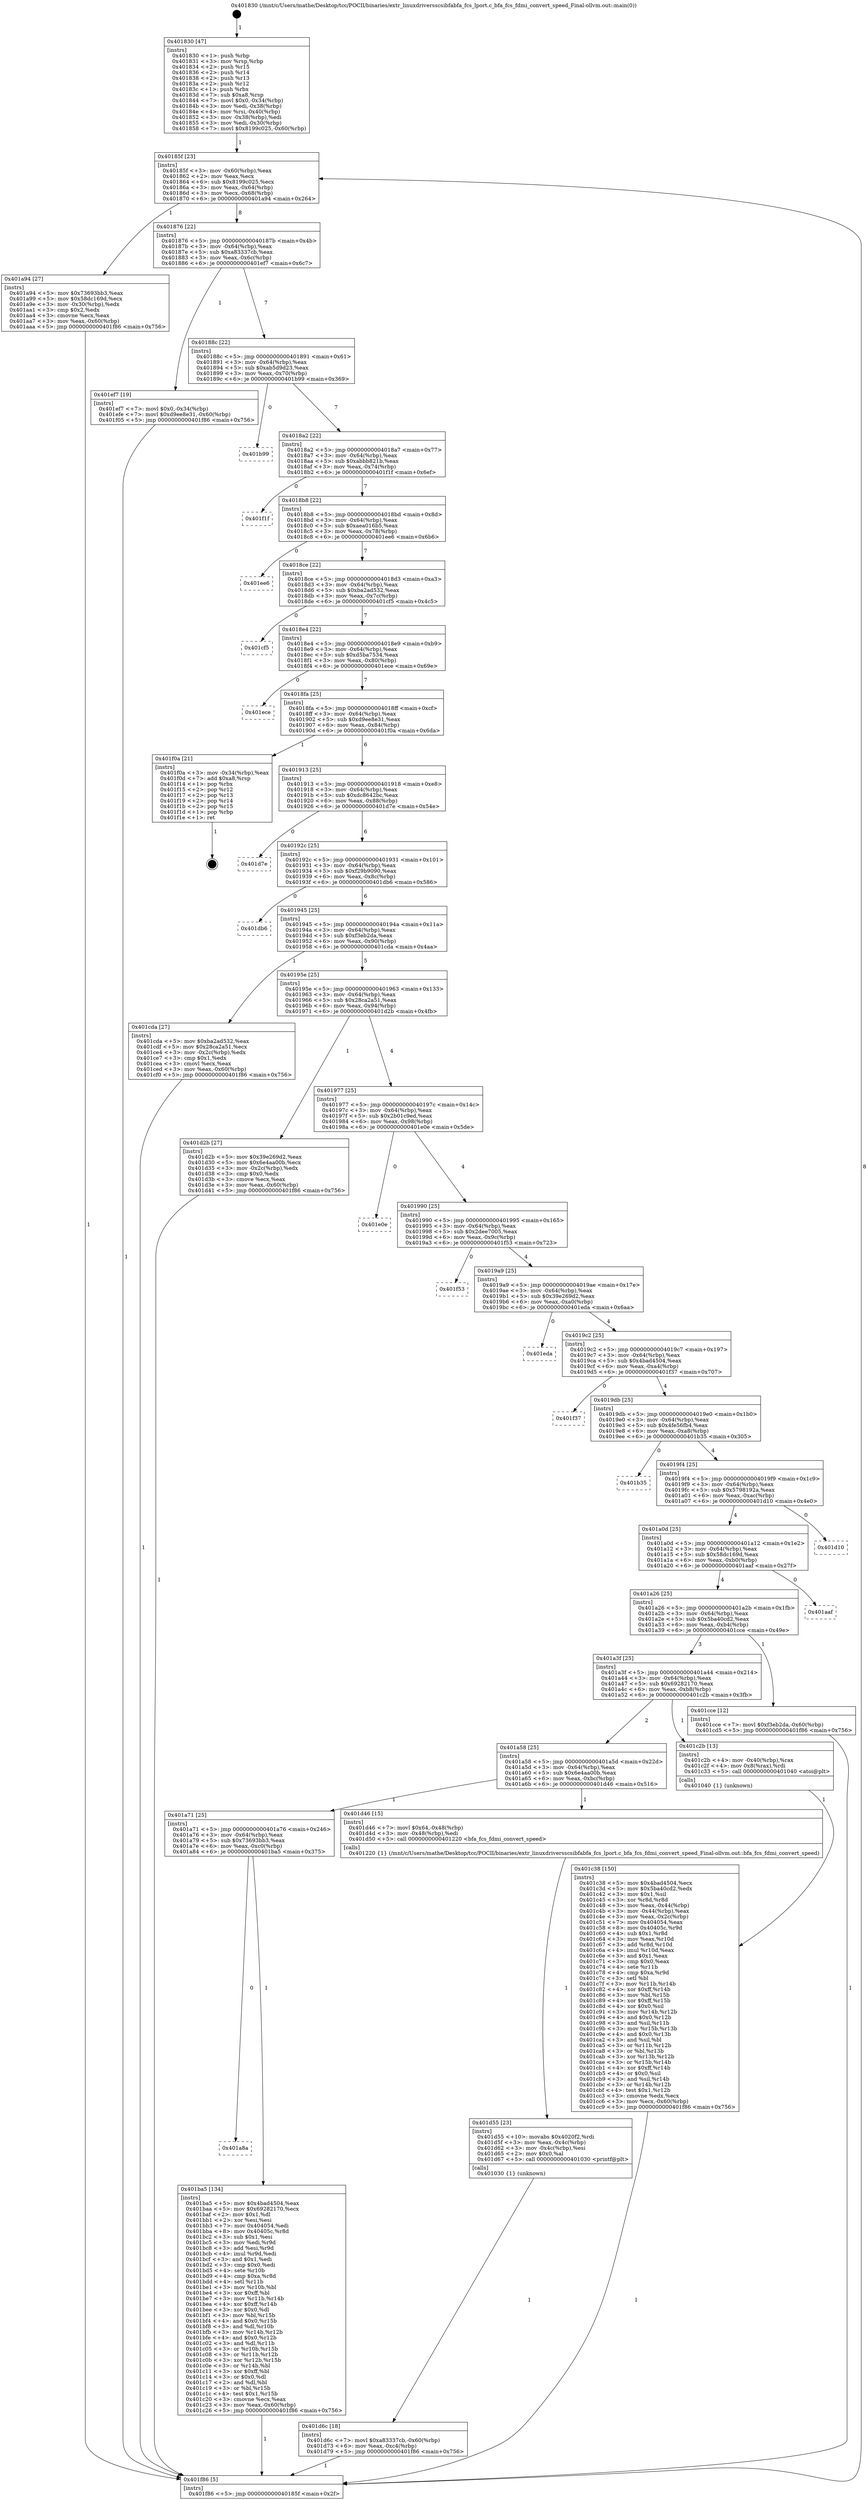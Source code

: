 digraph "0x401830" {
  label = "0x401830 (/mnt/c/Users/mathe/Desktop/tcc/POCII/binaries/extr_linuxdriversscsibfabfa_fcs_lport.c_bfa_fcs_fdmi_convert_speed_Final-ollvm.out::main(0))"
  labelloc = "t"
  node[shape=record]

  Entry [label="",width=0.3,height=0.3,shape=circle,fillcolor=black,style=filled]
  "0x40185f" [label="{
     0x40185f [23]\l
     | [instrs]\l
     &nbsp;&nbsp;0x40185f \<+3\>: mov -0x60(%rbp),%eax\l
     &nbsp;&nbsp;0x401862 \<+2\>: mov %eax,%ecx\l
     &nbsp;&nbsp;0x401864 \<+6\>: sub $0x8199c025,%ecx\l
     &nbsp;&nbsp;0x40186a \<+3\>: mov %eax,-0x64(%rbp)\l
     &nbsp;&nbsp;0x40186d \<+3\>: mov %ecx,-0x68(%rbp)\l
     &nbsp;&nbsp;0x401870 \<+6\>: je 0000000000401a94 \<main+0x264\>\l
  }"]
  "0x401a94" [label="{
     0x401a94 [27]\l
     | [instrs]\l
     &nbsp;&nbsp;0x401a94 \<+5\>: mov $0x73693bb3,%eax\l
     &nbsp;&nbsp;0x401a99 \<+5\>: mov $0x58dc169d,%ecx\l
     &nbsp;&nbsp;0x401a9e \<+3\>: mov -0x30(%rbp),%edx\l
     &nbsp;&nbsp;0x401aa1 \<+3\>: cmp $0x2,%edx\l
     &nbsp;&nbsp;0x401aa4 \<+3\>: cmovne %ecx,%eax\l
     &nbsp;&nbsp;0x401aa7 \<+3\>: mov %eax,-0x60(%rbp)\l
     &nbsp;&nbsp;0x401aaa \<+5\>: jmp 0000000000401f86 \<main+0x756\>\l
  }"]
  "0x401876" [label="{
     0x401876 [22]\l
     | [instrs]\l
     &nbsp;&nbsp;0x401876 \<+5\>: jmp 000000000040187b \<main+0x4b\>\l
     &nbsp;&nbsp;0x40187b \<+3\>: mov -0x64(%rbp),%eax\l
     &nbsp;&nbsp;0x40187e \<+5\>: sub $0xa83337cb,%eax\l
     &nbsp;&nbsp;0x401883 \<+3\>: mov %eax,-0x6c(%rbp)\l
     &nbsp;&nbsp;0x401886 \<+6\>: je 0000000000401ef7 \<main+0x6c7\>\l
  }"]
  "0x401f86" [label="{
     0x401f86 [5]\l
     | [instrs]\l
     &nbsp;&nbsp;0x401f86 \<+5\>: jmp 000000000040185f \<main+0x2f\>\l
  }"]
  "0x401830" [label="{
     0x401830 [47]\l
     | [instrs]\l
     &nbsp;&nbsp;0x401830 \<+1\>: push %rbp\l
     &nbsp;&nbsp;0x401831 \<+3\>: mov %rsp,%rbp\l
     &nbsp;&nbsp;0x401834 \<+2\>: push %r15\l
     &nbsp;&nbsp;0x401836 \<+2\>: push %r14\l
     &nbsp;&nbsp;0x401838 \<+2\>: push %r13\l
     &nbsp;&nbsp;0x40183a \<+2\>: push %r12\l
     &nbsp;&nbsp;0x40183c \<+1\>: push %rbx\l
     &nbsp;&nbsp;0x40183d \<+7\>: sub $0xa8,%rsp\l
     &nbsp;&nbsp;0x401844 \<+7\>: movl $0x0,-0x34(%rbp)\l
     &nbsp;&nbsp;0x40184b \<+3\>: mov %edi,-0x38(%rbp)\l
     &nbsp;&nbsp;0x40184e \<+4\>: mov %rsi,-0x40(%rbp)\l
     &nbsp;&nbsp;0x401852 \<+3\>: mov -0x38(%rbp),%edi\l
     &nbsp;&nbsp;0x401855 \<+3\>: mov %edi,-0x30(%rbp)\l
     &nbsp;&nbsp;0x401858 \<+7\>: movl $0x8199c025,-0x60(%rbp)\l
  }"]
  Exit [label="",width=0.3,height=0.3,shape=circle,fillcolor=black,style=filled,peripheries=2]
  "0x401ef7" [label="{
     0x401ef7 [19]\l
     | [instrs]\l
     &nbsp;&nbsp;0x401ef7 \<+7\>: movl $0x0,-0x34(%rbp)\l
     &nbsp;&nbsp;0x401efe \<+7\>: movl $0xd9ee8e31,-0x60(%rbp)\l
     &nbsp;&nbsp;0x401f05 \<+5\>: jmp 0000000000401f86 \<main+0x756\>\l
  }"]
  "0x40188c" [label="{
     0x40188c [22]\l
     | [instrs]\l
     &nbsp;&nbsp;0x40188c \<+5\>: jmp 0000000000401891 \<main+0x61\>\l
     &nbsp;&nbsp;0x401891 \<+3\>: mov -0x64(%rbp),%eax\l
     &nbsp;&nbsp;0x401894 \<+5\>: sub $0xab5d9d23,%eax\l
     &nbsp;&nbsp;0x401899 \<+3\>: mov %eax,-0x70(%rbp)\l
     &nbsp;&nbsp;0x40189c \<+6\>: je 0000000000401b99 \<main+0x369\>\l
  }"]
  "0x401d6c" [label="{
     0x401d6c [18]\l
     | [instrs]\l
     &nbsp;&nbsp;0x401d6c \<+7\>: movl $0xa83337cb,-0x60(%rbp)\l
     &nbsp;&nbsp;0x401d73 \<+6\>: mov %eax,-0xc4(%rbp)\l
     &nbsp;&nbsp;0x401d79 \<+5\>: jmp 0000000000401f86 \<main+0x756\>\l
  }"]
  "0x401b99" [label="{
     0x401b99\l
  }", style=dashed]
  "0x4018a2" [label="{
     0x4018a2 [22]\l
     | [instrs]\l
     &nbsp;&nbsp;0x4018a2 \<+5\>: jmp 00000000004018a7 \<main+0x77\>\l
     &nbsp;&nbsp;0x4018a7 \<+3\>: mov -0x64(%rbp),%eax\l
     &nbsp;&nbsp;0x4018aa \<+5\>: sub $0xabbb821b,%eax\l
     &nbsp;&nbsp;0x4018af \<+3\>: mov %eax,-0x74(%rbp)\l
     &nbsp;&nbsp;0x4018b2 \<+6\>: je 0000000000401f1f \<main+0x6ef\>\l
  }"]
  "0x401d55" [label="{
     0x401d55 [23]\l
     | [instrs]\l
     &nbsp;&nbsp;0x401d55 \<+10\>: movabs $0x4020f2,%rdi\l
     &nbsp;&nbsp;0x401d5f \<+3\>: mov %eax,-0x4c(%rbp)\l
     &nbsp;&nbsp;0x401d62 \<+3\>: mov -0x4c(%rbp),%esi\l
     &nbsp;&nbsp;0x401d65 \<+2\>: mov $0x0,%al\l
     &nbsp;&nbsp;0x401d67 \<+5\>: call 0000000000401030 \<printf@plt\>\l
     | [calls]\l
     &nbsp;&nbsp;0x401030 \{1\} (unknown)\l
  }"]
  "0x401f1f" [label="{
     0x401f1f\l
  }", style=dashed]
  "0x4018b8" [label="{
     0x4018b8 [22]\l
     | [instrs]\l
     &nbsp;&nbsp;0x4018b8 \<+5\>: jmp 00000000004018bd \<main+0x8d\>\l
     &nbsp;&nbsp;0x4018bd \<+3\>: mov -0x64(%rbp),%eax\l
     &nbsp;&nbsp;0x4018c0 \<+5\>: sub $0xaea016b5,%eax\l
     &nbsp;&nbsp;0x4018c5 \<+3\>: mov %eax,-0x78(%rbp)\l
     &nbsp;&nbsp;0x4018c8 \<+6\>: je 0000000000401ee6 \<main+0x6b6\>\l
  }"]
  "0x401c38" [label="{
     0x401c38 [150]\l
     | [instrs]\l
     &nbsp;&nbsp;0x401c38 \<+5\>: mov $0x4bad4504,%ecx\l
     &nbsp;&nbsp;0x401c3d \<+5\>: mov $0x5ba40cd2,%edx\l
     &nbsp;&nbsp;0x401c42 \<+3\>: mov $0x1,%sil\l
     &nbsp;&nbsp;0x401c45 \<+3\>: xor %r8d,%r8d\l
     &nbsp;&nbsp;0x401c48 \<+3\>: mov %eax,-0x44(%rbp)\l
     &nbsp;&nbsp;0x401c4b \<+3\>: mov -0x44(%rbp),%eax\l
     &nbsp;&nbsp;0x401c4e \<+3\>: mov %eax,-0x2c(%rbp)\l
     &nbsp;&nbsp;0x401c51 \<+7\>: mov 0x404054,%eax\l
     &nbsp;&nbsp;0x401c58 \<+8\>: mov 0x40405c,%r9d\l
     &nbsp;&nbsp;0x401c60 \<+4\>: sub $0x1,%r8d\l
     &nbsp;&nbsp;0x401c64 \<+3\>: mov %eax,%r10d\l
     &nbsp;&nbsp;0x401c67 \<+3\>: add %r8d,%r10d\l
     &nbsp;&nbsp;0x401c6a \<+4\>: imul %r10d,%eax\l
     &nbsp;&nbsp;0x401c6e \<+3\>: and $0x1,%eax\l
     &nbsp;&nbsp;0x401c71 \<+3\>: cmp $0x0,%eax\l
     &nbsp;&nbsp;0x401c74 \<+4\>: sete %r11b\l
     &nbsp;&nbsp;0x401c78 \<+4\>: cmp $0xa,%r9d\l
     &nbsp;&nbsp;0x401c7c \<+3\>: setl %bl\l
     &nbsp;&nbsp;0x401c7f \<+3\>: mov %r11b,%r14b\l
     &nbsp;&nbsp;0x401c82 \<+4\>: xor $0xff,%r14b\l
     &nbsp;&nbsp;0x401c86 \<+3\>: mov %bl,%r15b\l
     &nbsp;&nbsp;0x401c89 \<+4\>: xor $0xff,%r15b\l
     &nbsp;&nbsp;0x401c8d \<+4\>: xor $0x0,%sil\l
     &nbsp;&nbsp;0x401c91 \<+3\>: mov %r14b,%r12b\l
     &nbsp;&nbsp;0x401c94 \<+4\>: and $0x0,%r12b\l
     &nbsp;&nbsp;0x401c98 \<+3\>: and %sil,%r11b\l
     &nbsp;&nbsp;0x401c9b \<+3\>: mov %r15b,%r13b\l
     &nbsp;&nbsp;0x401c9e \<+4\>: and $0x0,%r13b\l
     &nbsp;&nbsp;0x401ca2 \<+3\>: and %sil,%bl\l
     &nbsp;&nbsp;0x401ca5 \<+3\>: or %r11b,%r12b\l
     &nbsp;&nbsp;0x401ca8 \<+3\>: or %bl,%r13b\l
     &nbsp;&nbsp;0x401cab \<+3\>: xor %r13b,%r12b\l
     &nbsp;&nbsp;0x401cae \<+3\>: or %r15b,%r14b\l
     &nbsp;&nbsp;0x401cb1 \<+4\>: xor $0xff,%r14b\l
     &nbsp;&nbsp;0x401cb5 \<+4\>: or $0x0,%sil\l
     &nbsp;&nbsp;0x401cb9 \<+3\>: and %sil,%r14b\l
     &nbsp;&nbsp;0x401cbc \<+3\>: or %r14b,%r12b\l
     &nbsp;&nbsp;0x401cbf \<+4\>: test $0x1,%r12b\l
     &nbsp;&nbsp;0x401cc3 \<+3\>: cmovne %edx,%ecx\l
     &nbsp;&nbsp;0x401cc6 \<+3\>: mov %ecx,-0x60(%rbp)\l
     &nbsp;&nbsp;0x401cc9 \<+5\>: jmp 0000000000401f86 \<main+0x756\>\l
  }"]
  "0x401ee6" [label="{
     0x401ee6\l
  }", style=dashed]
  "0x4018ce" [label="{
     0x4018ce [22]\l
     | [instrs]\l
     &nbsp;&nbsp;0x4018ce \<+5\>: jmp 00000000004018d3 \<main+0xa3\>\l
     &nbsp;&nbsp;0x4018d3 \<+3\>: mov -0x64(%rbp),%eax\l
     &nbsp;&nbsp;0x4018d6 \<+5\>: sub $0xba2ad532,%eax\l
     &nbsp;&nbsp;0x4018db \<+3\>: mov %eax,-0x7c(%rbp)\l
     &nbsp;&nbsp;0x4018de \<+6\>: je 0000000000401cf5 \<main+0x4c5\>\l
  }"]
  "0x401a8a" [label="{
     0x401a8a\l
  }", style=dashed]
  "0x401cf5" [label="{
     0x401cf5\l
  }", style=dashed]
  "0x4018e4" [label="{
     0x4018e4 [22]\l
     | [instrs]\l
     &nbsp;&nbsp;0x4018e4 \<+5\>: jmp 00000000004018e9 \<main+0xb9\>\l
     &nbsp;&nbsp;0x4018e9 \<+3\>: mov -0x64(%rbp),%eax\l
     &nbsp;&nbsp;0x4018ec \<+5\>: sub $0xd5ba7534,%eax\l
     &nbsp;&nbsp;0x4018f1 \<+3\>: mov %eax,-0x80(%rbp)\l
     &nbsp;&nbsp;0x4018f4 \<+6\>: je 0000000000401ece \<main+0x69e\>\l
  }"]
  "0x401ba5" [label="{
     0x401ba5 [134]\l
     | [instrs]\l
     &nbsp;&nbsp;0x401ba5 \<+5\>: mov $0x4bad4504,%eax\l
     &nbsp;&nbsp;0x401baa \<+5\>: mov $0x69282170,%ecx\l
     &nbsp;&nbsp;0x401baf \<+2\>: mov $0x1,%dl\l
     &nbsp;&nbsp;0x401bb1 \<+2\>: xor %esi,%esi\l
     &nbsp;&nbsp;0x401bb3 \<+7\>: mov 0x404054,%edi\l
     &nbsp;&nbsp;0x401bba \<+8\>: mov 0x40405c,%r8d\l
     &nbsp;&nbsp;0x401bc2 \<+3\>: sub $0x1,%esi\l
     &nbsp;&nbsp;0x401bc5 \<+3\>: mov %edi,%r9d\l
     &nbsp;&nbsp;0x401bc8 \<+3\>: add %esi,%r9d\l
     &nbsp;&nbsp;0x401bcb \<+4\>: imul %r9d,%edi\l
     &nbsp;&nbsp;0x401bcf \<+3\>: and $0x1,%edi\l
     &nbsp;&nbsp;0x401bd2 \<+3\>: cmp $0x0,%edi\l
     &nbsp;&nbsp;0x401bd5 \<+4\>: sete %r10b\l
     &nbsp;&nbsp;0x401bd9 \<+4\>: cmp $0xa,%r8d\l
     &nbsp;&nbsp;0x401bdd \<+4\>: setl %r11b\l
     &nbsp;&nbsp;0x401be1 \<+3\>: mov %r10b,%bl\l
     &nbsp;&nbsp;0x401be4 \<+3\>: xor $0xff,%bl\l
     &nbsp;&nbsp;0x401be7 \<+3\>: mov %r11b,%r14b\l
     &nbsp;&nbsp;0x401bea \<+4\>: xor $0xff,%r14b\l
     &nbsp;&nbsp;0x401bee \<+3\>: xor $0x0,%dl\l
     &nbsp;&nbsp;0x401bf1 \<+3\>: mov %bl,%r15b\l
     &nbsp;&nbsp;0x401bf4 \<+4\>: and $0x0,%r15b\l
     &nbsp;&nbsp;0x401bf8 \<+3\>: and %dl,%r10b\l
     &nbsp;&nbsp;0x401bfb \<+3\>: mov %r14b,%r12b\l
     &nbsp;&nbsp;0x401bfe \<+4\>: and $0x0,%r12b\l
     &nbsp;&nbsp;0x401c02 \<+3\>: and %dl,%r11b\l
     &nbsp;&nbsp;0x401c05 \<+3\>: or %r10b,%r15b\l
     &nbsp;&nbsp;0x401c08 \<+3\>: or %r11b,%r12b\l
     &nbsp;&nbsp;0x401c0b \<+3\>: xor %r12b,%r15b\l
     &nbsp;&nbsp;0x401c0e \<+3\>: or %r14b,%bl\l
     &nbsp;&nbsp;0x401c11 \<+3\>: xor $0xff,%bl\l
     &nbsp;&nbsp;0x401c14 \<+3\>: or $0x0,%dl\l
     &nbsp;&nbsp;0x401c17 \<+2\>: and %dl,%bl\l
     &nbsp;&nbsp;0x401c19 \<+3\>: or %bl,%r15b\l
     &nbsp;&nbsp;0x401c1c \<+4\>: test $0x1,%r15b\l
     &nbsp;&nbsp;0x401c20 \<+3\>: cmovne %ecx,%eax\l
     &nbsp;&nbsp;0x401c23 \<+3\>: mov %eax,-0x60(%rbp)\l
     &nbsp;&nbsp;0x401c26 \<+5\>: jmp 0000000000401f86 \<main+0x756\>\l
  }"]
  "0x401ece" [label="{
     0x401ece\l
  }", style=dashed]
  "0x4018fa" [label="{
     0x4018fa [25]\l
     | [instrs]\l
     &nbsp;&nbsp;0x4018fa \<+5\>: jmp 00000000004018ff \<main+0xcf\>\l
     &nbsp;&nbsp;0x4018ff \<+3\>: mov -0x64(%rbp),%eax\l
     &nbsp;&nbsp;0x401902 \<+5\>: sub $0xd9ee8e31,%eax\l
     &nbsp;&nbsp;0x401907 \<+6\>: mov %eax,-0x84(%rbp)\l
     &nbsp;&nbsp;0x40190d \<+6\>: je 0000000000401f0a \<main+0x6da\>\l
  }"]
  "0x401a71" [label="{
     0x401a71 [25]\l
     | [instrs]\l
     &nbsp;&nbsp;0x401a71 \<+5\>: jmp 0000000000401a76 \<main+0x246\>\l
     &nbsp;&nbsp;0x401a76 \<+3\>: mov -0x64(%rbp),%eax\l
     &nbsp;&nbsp;0x401a79 \<+5\>: sub $0x73693bb3,%eax\l
     &nbsp;&nbsp;0x401a7e \<+6\>: mov %eax,-0xc0(%rbp)\l
     &nbsp;&nbsp;0x401a84 \<+6\>: je 0000000000401ba5 \<main+0x375\>\l
  }"]
  "0x401f0a" [label="{
     0x401f0a [21]\l
     | [instrs]\l
     &nbsp;&nbsp;0x401f0a \<+3\>: mov -0x34(%rbp),%eax\l
     &nbsp;&nbsp;0x401f0d \<+7\>: add $0xa8,%rsp\l
     &nbsp;&nbsp;0x401f14 \<+1\>: pop %rbx\l
     &nbsp;&nbsp;0x401f15 \<+2\>: pop %r12\l
     &nbsp;&nbsp;0x401f17 \<+2\>: pop %r13\l
     &nbsp;&nbsp;0x401f19 \<+2\>: pop %r14\l
     &nbsp;&nbsp;0x401f1b \<+2\>: pop %r15\l
     &nbsp;&nbsp;0x401f1d \<+1\>: pop %rbp\l
     &nbsp;&nbsp;0x401f1e \<+1\>: ret\l
  }"]
  "0x401913" [label="{
     0x401913 [25]\l
     | [instrs]\l
     &nbsp;&nbsp;0x401913 \<+5\>: jmp 0000000000401918 \<main+0xe8\>\l
     &nbsp;&nbsp;0x401918 \<+3\>: mov -0x64(%rbp),%eax\l
     &nbsp;&nbsp;0x40191b \<+5\>: sub $0xdc8642bc,%eax\l
     &nbsp;&nbsp;0x401920 \<+6\>: mov %eax,-0x88(%rbp)\l
     &nbsp;&nbsp;0x401926 \<+6\>: je 0000000000401d7e \<main+0x54e\>\l
  }"]
  "0x401d46" [label="{
     0x401d46 [15]\l
     | [instrs]\l
     &nbsp;&nbsp;0x401d46 \<+7\>: movl $0x64,-0x48(%rbp)\l
     &nbsp;&nbsp;0x401d4d \<+3\>: mov -0x48(%rbp),%edi\l
     &nbsp;&nbsp;0x401d50 \<+5\>: call 0000000000401220 \<bfa_fcs_fdmi_convert_speed\>\l
     | [calls]\l
     &nbsp;&nbsp;0x401220 \{1\} (/mnt/c/Users/mathe/Desktop/tcc/POCII/binaries/extr_linuxdriversscsibfabfa_fcs_lport.c_bfa_fcs_fdmi_convert_speed_Final-ollvm.out::bfa_fcs_fdmi_convert_speed)\l
  }"]
  "0x401d7e" [label="{
     0x401d7e\l
  }", style=dashed]
  "0x40192c" [label="{
     0x40192c [25]\l
     | [instrs]\l
     &nbsp;&nbsp;0x40192c \<+5\>: jmp 0000000000401931 \<main+0x101\>\l
     &nbsp;&nbsp;0x401931 \<+3\>: mov -0x64(%rbp),%eax\l
     &nbsp;&nbsp;0x401934 \<+5\>: sub $0xf29b9090,%eax\l
     &nbsp;&nbsp;0x401939 \<+6\>: mov %eax,-0x8c(%rbp)\l
     &nbsp;&nbsp;0x40193f \<+6\>: je 0000000000401db6 \<main+0x586\>\l
  }"]
  "0x401a58" [label="{
     0x401a58 [25]\l
     | [instrs]\l
     &nbsp;&nbsp;0x401a58 \<+5\>: jmp 0000000000401a5d \<main+0x22d\>\l
     &nbsp;&nbsp;0x401a5d \<+3\>: mov -0x64(%rbp),%eax\l
     &nbsp;&nbsp;0x401a60 \<+5\>: sub $0x6e4aa00b,%eax\l
     &nbsp;&nbsp;0x401a65 \<+6\>: mov %eax,-0xbc(%rbp)\l
     &nbsp;&nbsp;0x401a6b \<+6\>: je 0000000000401d46 \<main+0x516\>\l
  }"]
  "0x401db6" [label="{
     0x401db6\l
  }", style=dashed]
  "0x401945" [label="{
     0x401945 [25]\l
     | [instrs]\l
     &nbsp;&nbsp;0x401945 \<+5\>: jmp 000000000040194a \<main+0x11a\>\l
     &nbsp;&nbsp;0x40194a \<+3\>: mov -0x64(%rbp),%eax\l
     &nbsp;&nbsp;0x40194d \<+5\>: sub $0xf3eb2da,%eax\l
     &nbsp;&nbsp;0x401952 \<+6\>: mov %eax,-0x90(%rbp)\l
     &nbsp;&nbsp;0x401958 \<+6\>: je 0000000000401cda \<main+0x4aa\>\l
  }"]
  "0x401c2b" [label="{
     0x401c2b [13]\l
     | [instrs]\l
     &nbsp;&nbsp;0x401c2b \<+4\>: mov -0x40(%rbp),%rax\l
     &nbsp;&nbsp;0x401c2f \<+4\>: mov 0x8(%rax),%rdi\l
     &nbsp;&nbsp;0x401c33 \<+5\>: call 0000000000401040 \<atoi@plt\>\l
     | [calls]\l
     &nbsp;&nbsp;0x401040 \{1\} (unknown)\l
  }"]
  "0x401cda" [label="{
     0x401cda [27]\l
     | [instrs]\l
     &nbsp;&nbsp;0x401cda \<+5\>: mov $0xba2ad532,%eax\l
     &nbsp;&nbsp;0x401cdf \<+5\>: mov $0x28ca2a51,%ecx\l
     &nbsp;&nbsp;0x401ce4 \<+3\>: mov -0x2c(%rbp),%edx\l
     &nbsp;&nbsp;0x401ce7 \<+3\>: cmp $0x1,%edx\l
     &nbsp;&nbsp;0x401cea \<+3\>: cmovl %ecx,%eax\l
     &nbsp;&nbsp;0x401ced \<+3\>: mov %eax,-0x60(%rbp)\l
     &nbsp;&nbsp;0x401cf0 \<+5\>: jmp 0000000000401f86 \<main+0x756\>\l
  }"]
  "0x40195e" [label="{
     0x40195e [25]\l
     | [instrs]\l
     &nbsp;&nbsp;0x40195e \<+5\>: jmp 0000000000401963 \<main+0x133\>\l
     &nbsp;&nbsp;0x401963 \<+3\>: mov -0x64(%rbp),%eax\l
     &nbsp;&nbsp;0x401966 \<+5\>: sub $0x28ca2a51,%eax\l
     &nbsp;&nbsp;0x40196b \<+6\>: mov %eax,-0x94(%rbp)\l
     &nbsp;&nbsp;0x401971 \<+6\>: je 0000000000401d2b \<main+0x4fb\>\l
  }"]
  "0x401a3f" [label="{
     0x401a3f [25]\l
     | [instrs]\l
     &nbsp;&nbsp;0x401a3f \<+5\>: jmp 0000000000401a44 \<main+0x214\>\l
     &nbsp;&nbsp;0x401a44 \<+3\>: mov -0x64(%rbp),%eax\l
     &nbsp;&nbsp;0x401a47 \<+5\>: sub $0x69282170,%eax\l
     &nbsp;&nbsp;0x401a4c \<+6\>: mov %eax,-0xb8(%rbp)\l
     &nbsp;&nbsp;0x401a52 \<+6\>: je 0000000000401c2b \<main+0x3fb\>\l
  }"]
  "0x401d2b" [label="{
     0x401d2b [27]\l
     | [instrs]\l
     &nbsp;&nbsp;0x401d2b \<+5\>: mov $0x39e269d2,%eax\l
     &nbsp;&nbsp;0x401d30 \<+5\>: mov $0x6e4aa00b,%ecx\l
     &nbsp;&nbsp;0x401d35 \<+3\>: mov -0x2c(%rbp),%edx\l
     &nbsp;&nbsp;0x401d38 \<+3\>: cmp $0x0,%edx\l
     &nbsp;&nbsp;0x401d3b \<+3\>: cmove %ecx,%eax\l
     &nbsp;&nbsp;0x401d3e \<+3\>: mov %eax,-0x60(%rbp)\l
     &nbsp;&nbsp;0x401d41 \<+5\>: jmp 0000000000401f86 \<main+0x756\>\l
  }"]
  "0x401977" [label="{
     0x401977 [25]\l
     | [instrs]\l
     &nbsp;&nbsp;0x401977 \<+5\>: jmp 000000000040197c \<main+0x14c\>\l
     &nbsp;&nbsp;0x40197c \<+3\>: mov -0x64(%rbp),%eax\l
     &nbsp;&nbsp;0x40197f \<+5\>: sub $0x2b01c9ed,%eax\l
     &nbsp;&nbsp;0x401984 \<+6\>: mov %eax,-0x98(%rbp)\l
     &nbsp;&nbsp;0x40198a \<+6\>: je 0000000000401e0e \<main+0x5de\>\l
  }"]
  "0x401cce" [label="{
     0x401cce [12]\l
     | [instrs]\l
     &nbsp;&nbsp;0x401cce \<+7\>: movl $0xf3eb2da,-0x60(%rbp)\l
     &nbsp;&nbsp;0x401cd5 \<+5\>: jmp 0000000000401f86 \<main+0x756\>\l
  }"]
  "0x401e0e" [label="{
     0x401e0e\l
  }", style=dashed]
  "0x401990" [label="{
     0x401990 [25]\l
     | [instrs]\l
     &nbsp;&nbsp;0x401990 \<+5\>: jmp 0000000000401995 \<main+0x165\>\l
     &nbsp;&nbsp;0x401995 \<+3\>: mov -0x64(%rbp),%eax\l
     &nbsp;&nbsp;0x401998 \<+5\>: sub $0x2dee7005,%eax\l
     &nbsp;&nbsp;0x40199d \<+6\>: mov %eax,-0x9c(%rbp)\l
     &nbsp;&nbsp;0x4019a3 \<+6\>: je 0000000000401f53 \<main+0x723\>\l
  }"]
  "0x401a26" [label="{
     0x401a26 [25]\l
     | [instrs]\l
     &nbsp;&nbsp;0x401a26 \<+5\>: jmp 0000000000401a2b \<main+0x1fb\>\l
     &nbsp;&nbsp;0x401a2b \<+3\>: mov -0x64(%rbp),%eax\l
     &nbsp;&nbsp;0x401a2e \<+5\>: sub $0x5ba40cd2,%eax\l
     &nbsp;&nbsp;0x401a33 \<+6\>: mov %eax,-0xb4(%rbp)\l
     &nbsp;&nbsp;0x401a39 \<+6\>: je 0000000000401cce \<main+0x49e\>\l
  }"]
  "0x401f53" [label="{
     0x401f53\l
  }", style=dashed]
  "0x4019a9" [label="{
     0x4019a9 [25]\l
     | [instrs]\l
     &nbsp;&nbsp;0x4019a9 \<+5\>: jmp 00000000004019ae \<main+0x17e\>\l
     &nbsp;&nbsp;0x4019ae \<+3\>: mov -0x64(%rbp),%eax\l
     &nbsp;&nbsp;0x4019b1 \<+5\>: sub $0x39e269d2,%eax\l
     &nbsp;&nbsp;0x4019b6 \<+6\>: mov %eax,-0xa0(%rbp)\l
     &nbsp;&nbsp;0x4019bc \<+6\>: je 0000000000401eda \<main+0x6aa\>\l
  }"]
  "0x401aaf" [label="{
     0x401aaf\l
  }", style=dashed]
  "0x401eda" [label="{
     0x401eda\l
  }", style=dashed]
  "0x4019c2" [label="{
     0x4019c2 [25]\l
     | [instrs]\l
     &nbsp;&nbsp;0x4019c2 \<+5\>: jmp 00000000004019c7 \<main+0x197\>\l
     &nbsp;&nbsp;0x4019c7 \<+3\>: mov -0x64(%rbp),%eax\l
     &nbsp;&nbsp;0x4019ca \<+5\>: sub $0x4bad4504,%eax\l
     &nbsp;&nbsp;0x4019cf \<+6\>: mov %eax,-0xa4(%rbp)\l
     &nbsp;&nbsp;0x4019d5 \<+6\>: je 0000000000401f37 \<main+0x707\>\l
  }"]
  "0x401a0d" [label="{
     0x401a0d [25]\l
     | [instrs]\l
     &nbsp;&nbsp;0x401a0d \<+5\>: jmp 0000000000401a12 \<main+0x1e2\>\l
     &nbsp;&nbsp;0x401a12 \<+3\>: mov -0x64(%rbp),%eax\l
     &nbsp;&nbsp;0x401a15 \<+5\>: sub $0x58dc169d,%eax\l
     &nbsp;&nbsp;0x401a1a \<+6\>: mov %eax,-0xb0(%rbp)\l
     &nbsp;&nbsp;0x401a20 \<+6\>: je 0000000000401aaf \<main+0x27f\>\l
  }"]
  "0x401f37" [label="{
     0x401f37\l
  }", style=dashed]
  "0x4019db" [label="{
     0x4019db [25]\l
     | [instrs]\l
     &nbsp;&nbsp;0x4019db \<+5\>: jmp 00000000004019e0 \<main+0x1b0\>\l
     &nbsp;&nbsp;0x4019e0 \<+3\>: mov -0x64(%rbp),%eax\l
     &nbsp;&nbsp;0x4019e3 \<+5\>: sub $0x4fe56fb4,%eax\l
     &nbsp;&nbsp;0x4019e8 \<+6\>: mov %eax,-0xa8(%rbp)\l
     &nbsp;&nbsp;0x4019ee \<+6\>: je 0000000000401b35 \<main+0x305\>\l
  }"]
  "0x401d10" [label="{
     0x401d10\l
  }", style=dashed]
  "0x401b35" [label="{
     0x401b35\l
  }", style=dashed]
  "0x4019f4" [label="{
     0x4019f4 [25]\l
     | [instrs]\l
     &nbsp;&nbsp;0x4019f4 \<+5\>: jmp 00000000004019f9 \<main+0x1c9\>\l
     &nbsp;&nbsp;0x4019f9 \<+3\>: mov -0x64(%rbp),%eax\l
     &nbsp;&nbsp;0x4019fc \<+5\>: sub $0x5798192a,%eax\l
     &nbsp;&nbsp;0x401a01 \<+6\>: mov %eax,-0xac(%rbp)\l
     &nbsp;&nbsp;0x401a07 \<+6\>: je 0000000000401d10 \<main+0x4e0\>\l
  }"]
  Entry -> "0x401830" [label=" 1"]
  "0x40185f" -> "0x401a94" [label=" 1"]
  "0x40185f" -> "0x401876" [label=" 8"]
  "0x401a94" -> "0x401f86" [label=" 1"]
  "0x401830" -> "0x40185f" [label=" 1"]
  "0x401f86" -> "0x40185f" [label=" 8"]
  "0x401f0a" -> Exit [label=" 1"]
  "0x401876" -> "0x401ef7" [label=" 1"]
  "0x401876" -> "0x40188c" [label=" 7"]
  "0x401ef7" -> "0x401f86" [label=" 1"]
  "0x40188c" -> "0x401b99" [label=" 0"]
  "0x40188c" -> "0x4018a2" [label=" 7"]
  "0x401d6c" -> "0x401f86" [label=" 1"]
  "0x4018a2" -> "0x401f1f" [label=" 0"]
  "0x4018a2" -> "0x4018b8" [label=" 7"]
  "0x401d55" -> "0x401d6c" [label=" 1"]
  "0x4018b8" -> "0x401ee6" [label=" 0"]
  "0x4018b8" -> "0x4018ce" [label=" 7"]
  "0x401d46" -> "0x401d55" [label=" 1"]
  "0x4018ce" -> "0x401cf5" [label=" 0"]
  "0x4018ce" -> "0x4018e4" [label=" 7"]
  "0x401d2b" -> "0x401f86" [label=" 1"]
  "0x4018e4" -> "0x401ece" [label=" 0"]
  "0x4018e4" -> "0x4018fa" [label=" 7"]
  "0x401cda" -> "0x401f86" [label=" 1"]
  "0x4018fa" -> "0x401f0a" [label=" 1"]
  "0x4018fa" -> "0x401913" [label=" 6"]
  "0x401c38" -> "0x401f86" [label=" 1"]
  "0x401913" -> "0x401d7e" [label=" 0"]
  "0x401913" -> "0x40192c" [label=" 6"]
  "0x401c2b" -> "0x401c38" [label=" 1"]
  "0x40192c" -> "0x401db6" [label=" 0"]
  "0x40192c" -> "0x401945" [label=" 6"]
  "0x401a71" -> "0x401a8a" [label=" 0"]
  "0x401945" -> "0x401cda" [label=" 1"]
  "0x401945" -> "0x40195e" [label=" 5"]
  "0x401a71" -> "0x401ba5" [label=" 1"]
  "0x40195e" -> "0x401d2b" [label=" 1"]
  "0x40195e" -> "0x401977" [label=" 4"]
  "0x401a58" -> "0x401a71" [label=" 1"]
  "0x401977" -> "0x401e0e" [label=" 0"]
  "0x401977" -> "0x401990" [label=" 4"]
  "0x401a58" -> "0x401d46" [label=" 1"]
  "0x401990" -> "0x401f53" [label=" 0"]
  "0x401990" -> "0x4019a9" [label=" 4"]
  "0x401a3f" -> "0x401a58" [label=" 2"]
  "0x4019a9" -> "0x401eda" [label=" 0"]
  "0x4019a9" -> "0x4019c2" [label=" 4"]
  "0x401a3f" -> "0x401c2b" [label=" 1"]
  "0x4019c2" -> "0x401f37" [label=" 0"]
  "0x4019c2" -> "0x4019db" [label=" 4"]
  "0x401a26" -> "0x401a3f" [label=" 3"]
  "0x4019db" -> "0x401b35" [label=" 0"]
  "0x4019db" -> "0x4019f4" [label=" 4"]
  "0x401a26" -> "0x401cce" [label=" 1"]
  "0x4019f4" -> "0x401d10" [label=" 0"]
  "0x4019f4" -> "0x401a0d" [label=" 4"]
  "0x401cce" -> "0x401f86" [label=" 1"]
  "0x401a0d" -> "0x401aaf" [label=" 0"]
  "0x401a0d" -> "0x401a26" [label=" 4"]
  "0x401ba5" -> "0x401f86" [label=" 1"]
}
